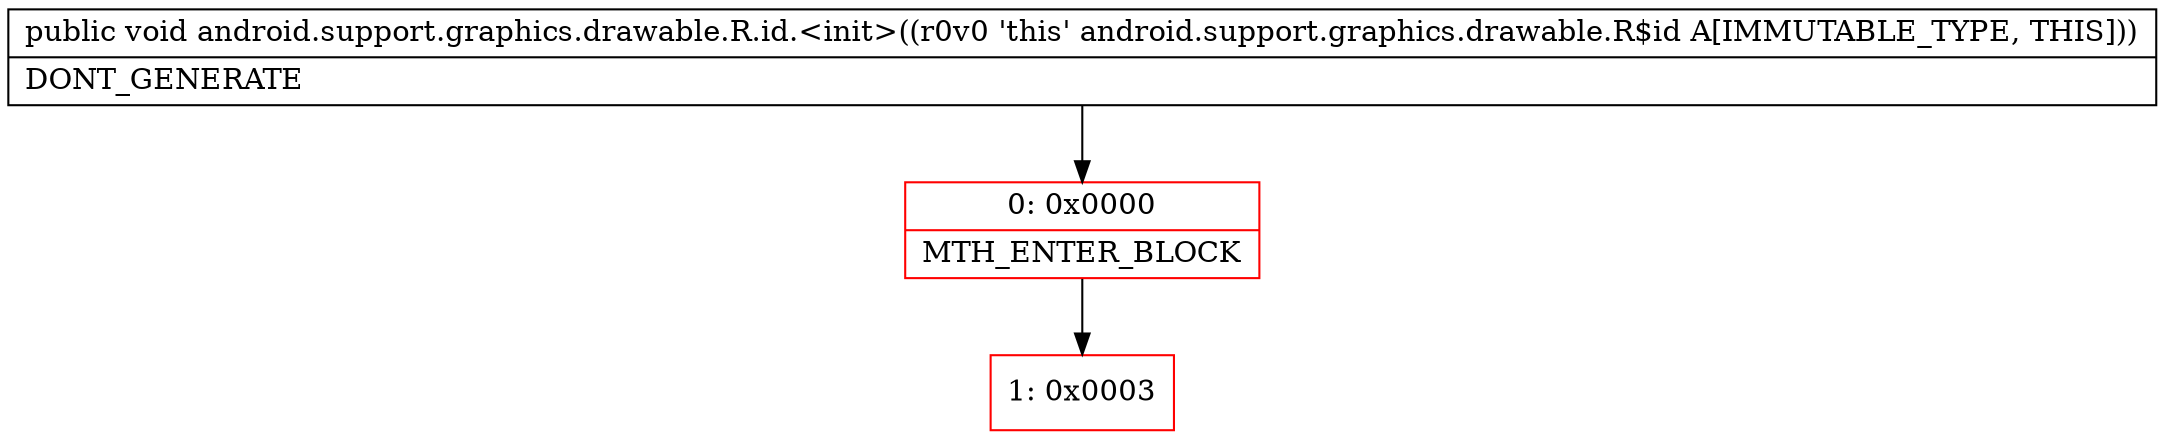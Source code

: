 digraph "CFG forandroid.support.graphics.drawable.R.id.\<init\>()V" {
subgraph cluster_Region_909693935 {
label = "R(0)";
node [shape=record,color=blue];
}
Node_0 [shape=record,color=red,label="{0\:\ 0x0000|MTH_ENTER_BLOCK\l}"];
Node_1 [shape=record,color=red,label="{1\:\ 0x0003}"];
MethodNode[shape=record,label="{public void android.support.graphics.drawable.R.id.\<init\>((r0v0 'this' android.support.graphics.drawable.R$id A[IMMUTABLE_TYPE, THIS]))  | DONT_GENERATE\l}"];
MethodNode -> Node_0;
Node_0 -> Node_1;
}

